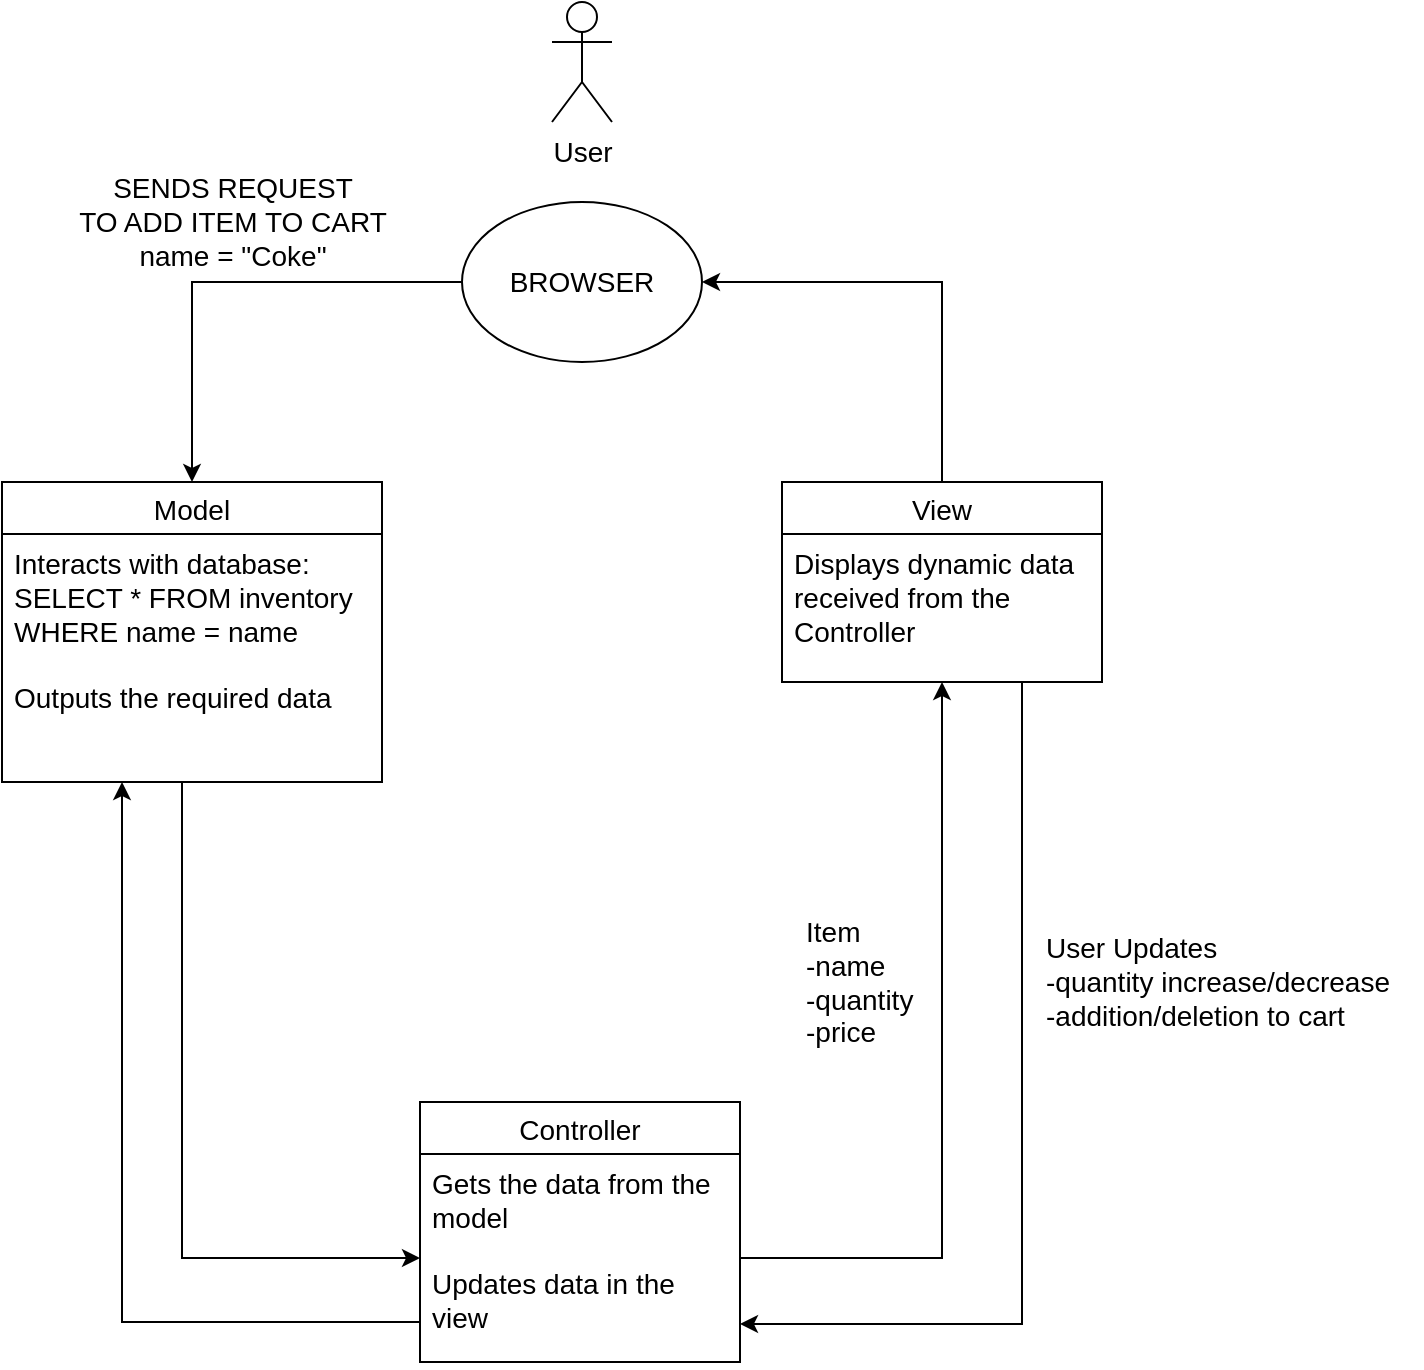 <mxfile version="12.9.3" type="device"><diagram id="QGRICv88-Knmt7JsZJ4v" name="Page-1"><mxGraphModel dx="1826" dy="867" grid="1" gridSize="10" guides="1" tooltips="1" connect="1" arrows="1" fold="1" page="1" pageScale="1" pageWidth="850" pageHeight="1100" math="0" shadow="0"><root><mxCell id="0"/><mxCell id="1" parent="0"/><mxCell id="YiXapTexGdPjfv57LM2p-16" value="Model" style="swimlane;fontStyle=0;childLayout=stackLayout;horizontal=1;startSize=26;fillColor=none;horizontalStack=0;resizeParent=1;resizeParentMax=0;resizeLast=0;collapsible=1;marginBottom=0;fontSize=14;" vertex="1" parent="1"><mxGeometry x="90" y="260" width="190" height="150" as="geometry"/></mxCell><mxCell id="YiXapTexGdPjfv57LM2p-17" value="Interacts with database:&#10;SELECT * FROM inventory &#10;WHERE name = name&#10;&#10;Outputs the required data" style="text;strokeColor=none;fillColor=none;align=left;verticalAlign=top;spacingLeft=4;spacingRight=4;overflow=hidden;rotatable=0;points=[[0,0.5],[1,0.5]];portConstraint=eastwest;fontSize=14;whiteSpace=wrap;" vertex="1" parent="YiXapTexGdPjfv57LM2p-16"><mxGeometry y="26" width="190" height="124" as="geometry"/></mxCell><mxCell id="YiXapTexGdPjfv57LM2p-26" style="edgeStyle=orthogonalEdgeStyle;rounded=0;orthogonalLoop=1;jettySize=auto;html=1;entryX=1;entryY=0.5;entryDx=0;entryDy=0;fontSize=14;" edge="1" parent="1" source="YiXapTexGdPjfv57LM2p-11" target="YiXapTexGdPjfv57LM2p-25"><mxGeometry relative="1" as="geometry"><Array as="points"><mxPoint x="560" y="160"/></Array></mxGeometry></mxCell><mxCell id="YiXapTexGdPjfv57LM2p-11" value="View" style="swimlane;fontStyle=0;childLayout=stackLayout;horizontal=1;startSize=26;fillColor=none;horizontalStack=0;resizeParent=1;resizeParentMax=0;resizeLast=0;collapsible=1;marginBottom=0;fontSize=14;" vertex="1" parent="1"><mxGeometry x="480" y="260" width="160" height="100" as="geometry"/></mxCell><mxCell id="YiXapTexGdPjfv57LM2p-12" value="Displays dynamic data received from the Controller" style="text;strokeColor=none;fillColor=none;align=left;verticalAlign=top;spacingLeft=4;spacingRight=4;overflow=hidden;rotatable=0;points=[[0,0.5],[1,0.5]];portConstraint=eastwest;fontSize=14;whiteSpace=wrap;" vertex="1" parent="YiXapTexGdPjfv57LM2p-11"><mxGeometry y="26" width="160" height="74" as="geometry"/></mxCell><mxCell id="YiXapTexGdPjfv57LM2p-5" value="User" style="shape=umlActor;verticalLabelPosition=bottom;labelBackgroundColor=#ffffff;verticalAlign=top;html=1;outlineConnect=0;fontSize=14;" vertex="1" parent="1"><mxGeometry x="365" y="20" width="30" height="60" as="geometry"/></mxCell><mxCell id="YiXapTexGdPjfv57LM2p-7" value="SENDS REQUEST &lt;br style=&quot;font-size: 14px;&quot;&gt;TO ADD ITEM TO CART&lt;br style=&quot;font-size: 14px;&quot;&gt;name = &quot;Coke&quot;" style="text;html=1;align=center;verticalAlign=middle;resizable=0;points=[];autosize=1;fontSize=14;" vertex="1" parent="1"><mxGeometry x="120" y="100" width="170" height="60" as="geometry"/></mxCell><mxCell id="YiXapTexGdPjfv57LM2p-27" style="edgeStyle=orthogonalEdgeStyle;rounded=0;orthogonalLoop=1;jettySize=auto;html=1;entryX=0.5;entryY=0;entryDx=0;entryDy=0;fontSize=14;" edge="1" parent="1" source="YiXapTexGdPjfv57LM2p-25" target="YiXapTexGdPjfv57LM2p-16"><mxGeometry relative="1" as="geometry"/></mxCell><mxCell id="YiXapTexGdPjfv57LM2p-25" value="BROWSER" style="ellipse;whiteSpace=wrap;html=1;fontSize=14;" vertex="1" parent="1"><mxGeometry x="320" y="120" width="120" height="80" as="geometry"/></mxCell><mxCell id="YiXapTexGdPjfv57LM2p-31" value="Item&lt;br&gt;-name&lt;br style=&quot;font-size: 14px&quot;&gt;-quantity&lt;br style=&quot;font-size: 14px&quot;&gt;-price" style="text;html=1;align=left;verticalAlign=middle;resizable=0;points=[];autosize=1;fontSize=14;" vertex="1" parent="1"><mxGeometry x="490" y="475" width="70" height="70" as="geometry"/></mxCell><mxCell id="YiXapTexGdPjfv57LM2p-20" value="Controller" style="swimlane;fontStyle=0;childLayout=stackLayout;horizontal=1;startSize=26;fillColor=none;horizontalStack=0;resizeParent=1;resizeParentMax=0;resizeLast=0;collapsible=1;marginBottom=0;fontSize=14;" vertex="1" parent="1"><mxGeometry x="299" y="570" width="160" height="130" as="geometry"/></mxCell><mxCell id="YiXapTexGdPjfv57LM2p-21" value="Gets the data from the model&lt;br style=&quot;font-size: 14px;&quot;&gt;&lt;br style=&quot;font-size: 14px;&quot;&gt;Updates data in the view" style="text;strokeColor=none;fillColor=none;align=left;verticalAlign=top;spacingLeft=4;spacingRight=4;overflow=hidden;rotatable=0;points=[[0,0.5],[1,0.5]];portConstraint=eastwest;html=1;whiteSpace=wrap;fontSize=14;" vertex="1" parent="YiXapTexGdPjfv57LM2p-20"><mxGeometry y="26" width="160" height="104" as="geometry"/></mxCell><mxCell id="YiXapTexGdPjfv57LM2p-42" style="edgeStyle=orthogonalEdgeStyle;rounded=0;orthogonalLoop=1;jettySize=auto;html=1;entryX=0;entryY=0.5;entryDx=0;entryDy=0;fontSize=14;" edge="1" parent="1" source="YiXapTexGdPjfv57LM2p-17" target="YiXapTexGdPjfv57LM2p-21"><mxGeometry relative="1" as="geometry"><Array as="points"><mxPoint x="180" y="648"/></Array></mxGeometry></mxCell><mxCell id="YiXapTexGdPjfv57LM2p-44" style="edgeStyle=orthogonalEdgeStyle;rounded=0;orthogonalLoop=1;jettySize=auto;html=1;fontSize=14;" edge="1" parent="1" source="YiXapTexGdPjfv57LM2p-21" target="YiXapTexGdPjfv57LM2p-12"><mxGeometry relative="1" as="geometry"><mxPoint x="560" y="380" as="targetPoint"/><Array as="points"><mxPoint x="560" y="648"/></Array></mxGeometry></mxCell><mxCell id="YiXapTexGdPjfv57LM2p-45" style="edgeStyle=orthogonalEdgeStyle;rounded=0;orthogonalLoop=1;jettySize=auto;html=1;fontSize=14;" edge="1" parent="1" source="YiXapTexGdPjfv57LM2p-12" target="YiXapTexGdPjfv57LM2p-21"><mxGeometry relative="1" as="geometry"><Array as="points"><mxPoint x="600" y="681"/></Array></mxGeometry></mxCell><mxCell id="YiXapTexGdPjfv57LM2p-48" value="User Updates &lt;br&gt;-quantity increase/decrease&lt;br&gt;-addition/deletion to cart" style="text;html=1;align=left;verticalAlign=middle;resizable=0;points=[];autosize=1;fontSize=14;" vertex="1" parent="1"><mxGeometry x="610" y="480" width="190" height="60" as="geometry"/></mxCell><mxCell id="YiXapTexGdPjfv57LM2p-52" style="edgeStyle=orthogonalEdgeStyle;rounded=0;orthogonalLoop=1;jettySize=auto;html=1;fontSize=14;" edge="1" parent="1" source="YiXapTexGdPjfv57LM2p-21" target="YiXapTexGdPjfv57LM2p-17"><mxGeometry relative="1" as="geometry"><Array as="points"><mxPoint x="150" y="680"/></Array></mxGeometry></mxCell></root></mxGraphModel></diagram></mxfile>
